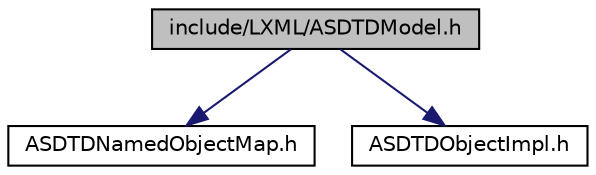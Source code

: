 digraph G
{
  edge [fontname="Helvetica",fontsize="10",labelfontname="Helvetica",labelfontsize="10"];
  node [fontname="Helvetica",fontsize="10",shape=record];
  Node1 [label="include/LXML/ASDTDModel.h",height=0.2,width=0.4,color="black", fillcolor="grey75", style="filled" fontcolor="black"];
  Node1 -> Node2 [color="midnightblue",fontsize="10",style="solid",fontname="Helvetica"];
  Node2 [label="ASDTDNamedObjectMap.h",height=0.2,width=0.4,color="black", fillcolor="white", style="filled",URL="$_a_s_d_t_d_named_object_map_8h.html"];
  Node1 -> Node3 [color="midnightblue",fontsize="10",style="solid",fontname="Helvetica"];
  Node3 [label="ASDTDObjectImpl.h",height=0.2,width=0.4,color="black", fillcolor="white", style="filled",URL="$_a_s_d_t_d_object_impl_8h.html"];
}
